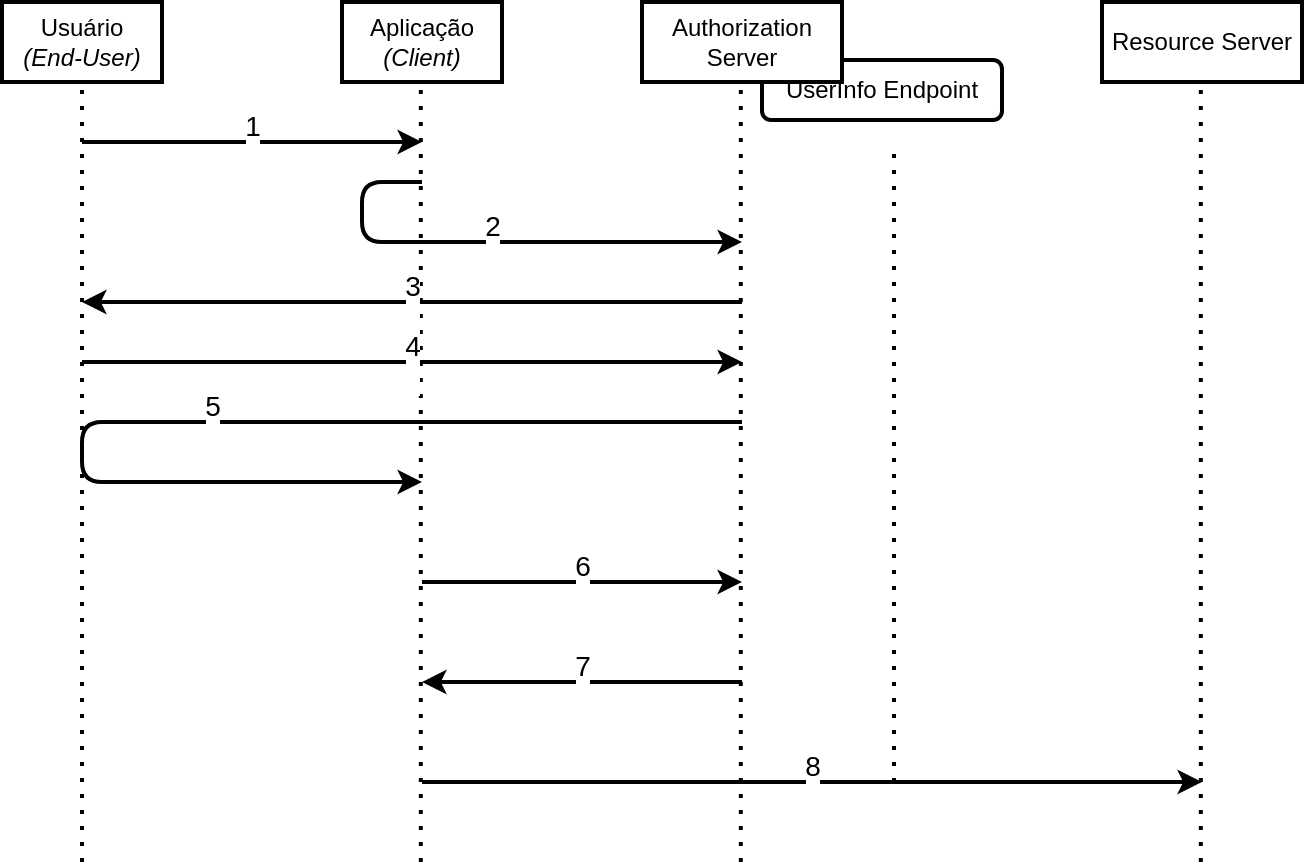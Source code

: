 <mxfile version="13.9.9" type="device"><diagram id="1xbLaGa8BnvCEq0Sf0_U" name="Page-1"><mxGraphModel dx="782" dy="497" grid="1" gridSize="10" guides="1" tooltips="1" connect="1" arrows="1" fold="1" page="1" pageScale="1" pageWidth="850" pageHeight="1100" math="0" shadow="0"><root><mxCell id="0"/><mxCell id="1" parent="0"/><mxCell id="3vCuEoNNwzsa7Q1B96Z--30" value="&lt;span&gt;UserInfo Endpoint&lt;/span&gt;" style="rounded=1;whiteSpace=wrap;html=1;strokeWidth=2;" vertex="1" parent="1"><mxGeometry x="500" y="250" width="120" height="30" as="geometry"/></mxCell><mxCell id="3vCuEoNNwzsa7Q1B96Z--1" value="Usuário&lt;br&gt;&lt;i&gt;(End-User)&lt;/i&gt;" style="rounded=0;whiteSpace=wrap;html=1;strokeWidth=2;" vertex="1" parent="1"><mxGeometry x="120" y="221" width="80" height="40" as="geometry"/></mxCell><mxCell id="3vCuEoNNwzsa7Q1B96Z--5" value="Aplicação&lt;br&gt;&lt;i&gt;(Client)&lt;/i&gt;" style="rounded=0;whiteSpace=wrap;html=1;strokeWidth=2;" vertex="1" parent="1"><mxGeometry x="290" y="221" width="80" height="40" as="geometry"/></mxCell><mxCell id="3vCuEoNNwzsa7Q1B96Z--6" value="Authorization Server" style="rounded=0;whiteSpace=wrap;html=1;strokeWidth=2;" vertex="1" parent="1"><mxGeometry x="440" y="221" width="100" height="40" as="geometry"/></mxCell><mxCell id="3vCuEoNNwzsa7Q1B96Z--8" value="" style="endArrow=none;dashed=1;html=1;dashPattern=1 3;strokeWidth=2;entryX=0.5;entryY=1;entryDx=0;entryDy=0;" edge="1" parent="1" target="3vCuEoNNwzsa7Q1B96Z--1"><mxGeometry width="50" height="50" relative="1" as="geometry"><mxPoint x="160" y="651" as="sourcePoint"/><mxPoint x="380" y="391" as="targetPoint"/></mxGeometry></mxCell><mxCell id="3vCuEoNNwzsa7Q1B96Z--10" value="" style="endArrow=none;dashed=1;html=1;dashPattern=1 3;strokeWidth=2;entryX=0.5;entryY=1;entryDx=0;entryDy=0;" edge="1" parent="1"><mxGeometry width="50" height="50" relative="1" as="geometry"><mxPoint x="329.41" y="651" as="sourcePoint"/><mxPoint x="329.41" y="261.0" as="targetPoint"/></mxGeometry></mxCell><mxCell id="3vCuEoNNwzsa7Q1B96Z--11" value="" style="endArrow=none;dashed=1;html=1;dashPattern=1 3;strokeWidth=2;entryX=0.5;entryY=1;entryDx=0;entryDy=0;" edge="1" parent="1"><mxGeometry width="50" height="50" relative="1" as="geometry"><mxPoint x="489.41" y="651" as="sourcePoint"/><mxPoint x="489.41" y="261.0" as="targetPoint"/></mxGeometry></mxCell><mxCell id="3vCuEoNNwzsa7Q1B96Z--13" value="&lt;font style=&quot;font-size: 14px&quot;&gt;1&lt;br&gt;&amp;nbsp;&lt;br&gt;&lt;/font&gt;" style="endArrow=classic;html=1;strokeWidth=2;" edge="1" parent="1"><mxGeometry width="50" height="50" relative="1" as="geometry"><mxPoint x="160" y="291" as="sourcePoint"/><mxPoint x="330" y="291" as="targetPoint"/><Array as="points"><mxPoint x="200" y="291"/></Array></mxGeometry></mxCell><mxCell id="3vCuEoNNwzsa7Q1B96Z--14" value="&lt;font style=&quot;font-size: 14px&quot;&gt;2&lt;br&gt;&amp;nbsp;&lt;br&gt;&lt;/font&gt;" style="endArrow=classic;html=1;strokeWidth=2;" edge="1" parent="1"><mxGeometry width="50" height="50" relative="1" as="geometry"><mxPoint x="330" y="311.0" as="sourcePoint"/><mxPoint x="490" y="341" as="targetPoint"/><Array as="points"><mxPoint x="300" y="311"/><mxPoint x="300" y="341"/></Array></mxGeometry></mxCell><mxCell id="3vCuEoNNwzsa7Q1B96Z--15" value="&lt;font style=&quot;font-size: 14px&quot;&gt;3&lt;br&gt;&amp;nbsp;&lt;br&gt;&lt;/font&gt;" style="endArrow=classic;html=1;strokeWidth=2;" edge="1" parent="1"><mxGeometry width="50" height="50" relative="1" as="geometry"><mxPoint x="490" y="371" as="sourcePoint"/><mxPoint x="160" y="371" as="targetPoint"/></mxGeometry></mxCell><mxCell id="3vCuEoNNwzsa7Q1B96Z--17" value="&lt;font style=&quot;font-size: 14px&quot;&gt;4&lt;br&gt;&amp;nbsp;&lt;br&gt;&lt;/font&gt;" style="endArrow=classic;html=1;strokeWidth=2;" edge="1" parent="1"><mxGeometry width="50" height="50" relative="1" as="geometry"><mxPoint x="160" y="401" as="sourcePoint"/><mxPoint x="490" y="401" as="targetPoint"/></mxGeometry></mxCell><mxCell id="3vCuEoNNwzsa7Q1B96Z--18" value="&lt;font style=&quot;font-size: 14px&quot;&gt;5&lt;br&gt;&amp;nbsp;&lt;br&gt;&lt;/font&gt;" style="endArrow=classic;html=1;strokeWidth=2;" edge="1" parent="1"><mxGeometry width="50" height="50" relative="1" as="geometry"><mxPoint x="490" y="431" as="sourcePoint"/><mxPoint x="330" y="461" as="targetPoint"/><Array as="points"><mxPoint x="160" y="431"/><mxPoint x="160" y="461"/></Array></mxGeometry></mxCell><mxCell id="3vCuEoNNwzsa7Q1B96Z--19" value="&lt;font style=&quot;font-size: 14px&quot;&gt;6&lt;br&gt;&amp;nbsp;&lt;br&gt;&lt;/font&gt;" style="endArrow=classic;html=1;strokeWidth=2;" edge="1" parent="1"><mxGeometry width="50" height="50" relative="1" as="geometry"><mxPoint x="330" y="511" as="sourcePoint"/><mxPoint x="490" y="511" as="targetPoint"/></mxGeometry></mxCell><mxCell id="3vCuEoNNwzsa7Q1B96Z--20" value="&lt;font style=&quot;font-size: 14px&quot;&gt;7&lt;br&gt;&amp;nbsp;&lt;/font&gt;" style="endArrow=classic;html=1;strokeWidth=2;" edge="1" parent="1"><mxGeometry width="50" height="50" relative="1" as="geometry"><mxPoint x="490" y="561" as="sourcePoint"/><mxPoint x="330" y="561" as="targetPoint"/></mxGeometry></mxCell><mxCell id="3vCuEoNNwzsa7Q1B96Z--21" value="&lt;font style=&quot;font-size: 14px&quot;&gt;8&lt;br&gt;&amp;nbsp;&lt;/font&gt;" style="endArrow=classic;html=1;strokeWidth=2;" edge="1" parent="1"><mxGeometry width="50" height="50" relative="1" as="geometry"><mxPoint x="330" y="611" as="sourcePoint"/><mxPoint x="720" y="611" as="targetPoint"/></mxGeometry></mxCell><mxCell id="3vCuEoNNwzsa7Q1B96Z--24" value="Resource Server" style="rounded=0;whiteSpace=wrap;html=1;strokeWidth=2;" vertex="1" parent="1"><mxGeometry x="670" y="221" width="100" height="40" as="geometry"/></mxCell><mxCell id="3vCuEoNNwzsa7Q1B96Z--25" value="" style="endArrow=none;dashed=1;html=1;dashPattern=1 3;strokeWidth=2;entryX=0.5;entryY=1;entryDx=0;entryDy=0;" edge="1" parent="1"><mxGeometry width="50" height="50" relative="1" as="geometry"><mxPoint x="719.41" y="651" as="sourcePoint"/><mxPoint x="719.41" y="261.0" as="targetPoint"/></mxGeometry></mxCell><mxCell id="3vCuEoNNwzsa7Q1B96Z--33" value="" style="endArrow=none;dashed=1;html=1;dashPattern=1 3;strokeWidth=2;" edge="1" parent="1"><mxGeometry width="50" height="50" relative="1" as="geometry"><mxPoint x="566" y="611" as="sourcePoint"/><mxPoint x="566" y="291" as="targetPoint"/></mxGeometry></mxCell></root></mxGraphModel></diagram></mxfile>